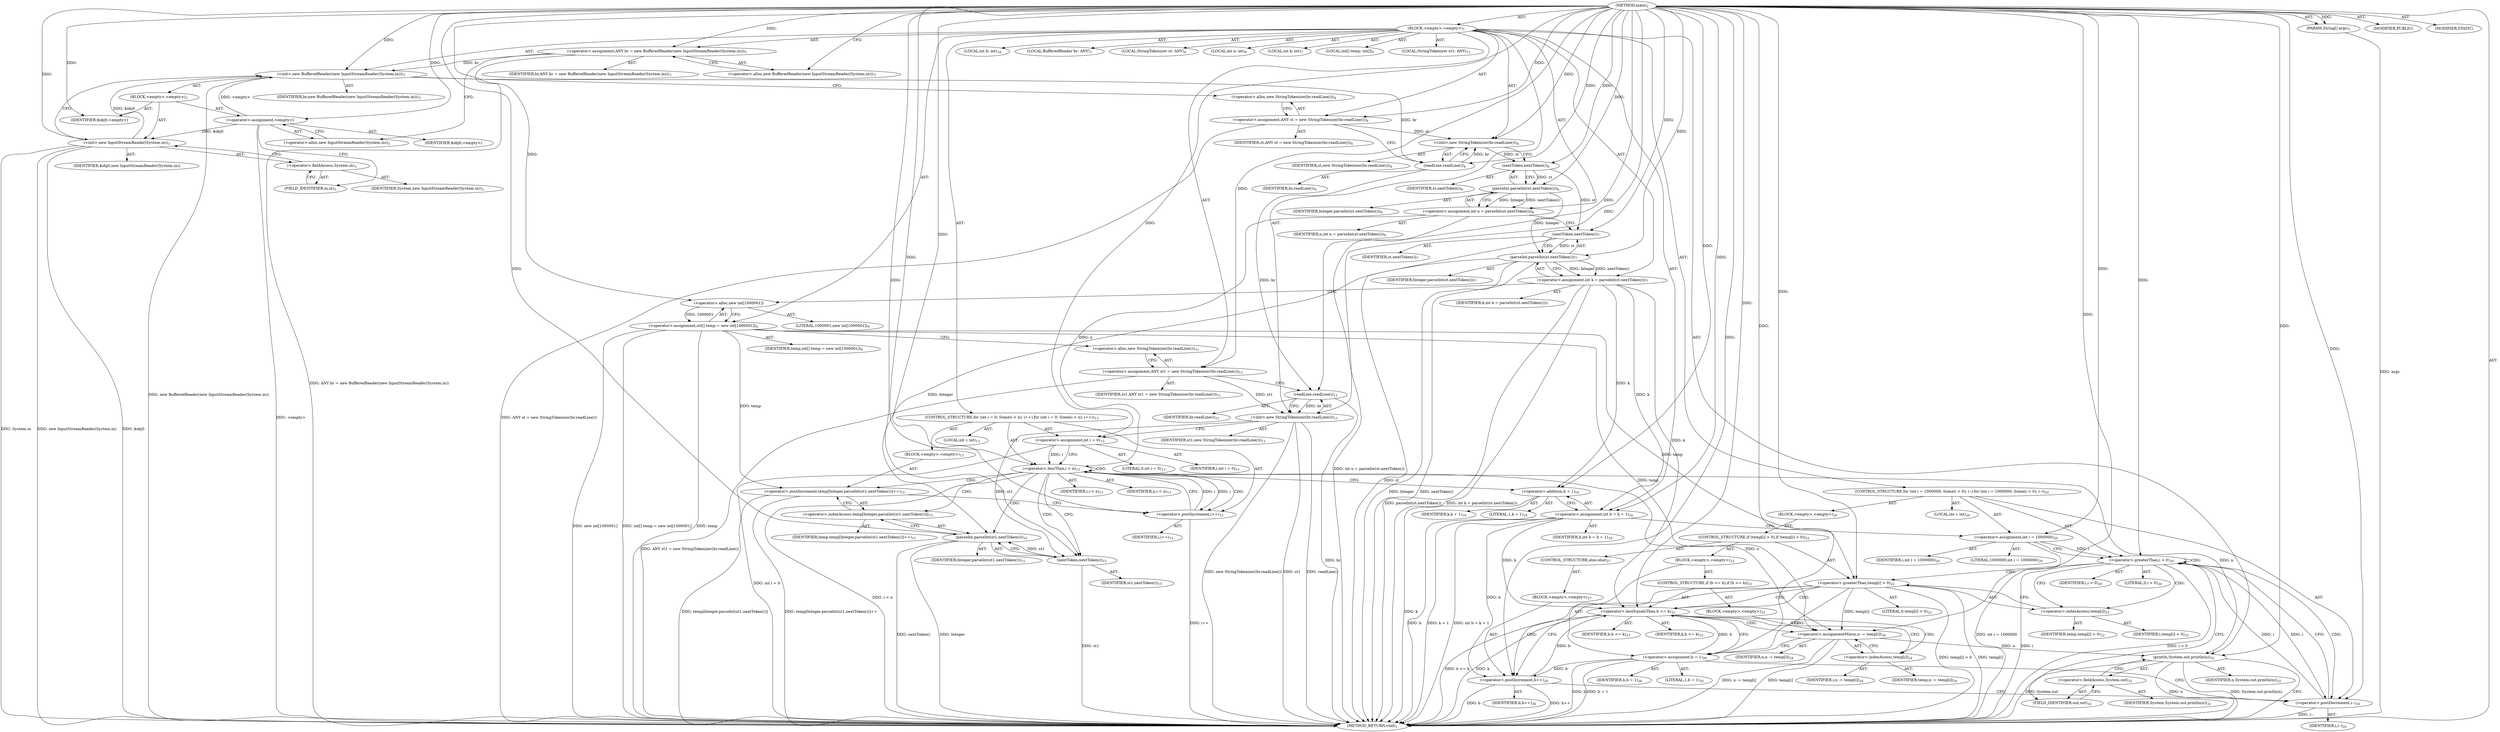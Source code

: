 digraph "main" {  
"23" [label = <(METHOD,main)<SUB>1</SUB>> ]
"24" [label = <(PARAM,String[] args)<SUB>1</SUB>> ]
"25" [label = <(BLOCK,&lt;empty&gt;,&lt;empty&gt;)<SUB>1</SUB>> ]
"4" [label = <(LOCAL,BufferedReader br: ANY)<SUB>3</SUB>> ]
"26" [label = <(&lt;operator&gt;.assignment,ANY br = new BufferedReader(new InputStreamReader(System.in)))<SUB>3</SUB>> ]
"27" [label = <(IDENTIFIER,br,ANY br = new BufferedReader(new InputStreamReader(System.in)))<SUB>3</SUB>> ]
"28" [label = <(&lt;operator&gt;.alloc,new BufferedReader(new InputStreamReader(System.in)))<SUB>3</SUB>> ]
"29" [label = <(&lt;init&gt;,new BufferedReader(new InputStreamReader(System.in)))<SUB>3</SUB>> ]
"3" [label = <(IDENTIFIER,br,new BufferedReader(new InputStreamReader(System.in)))<SUB>3</SUB>> ]
"30" [label = <(BLOCK,&lt;empty&gt;,&lt;empty&gt;)<SUB>3</SUB>> ]
"31" [label = <(&lt;operator&gt;.assignment,&lt;empty&gt;)> ]
"32" [label = <(IDENTIFIER,$obj0,&lt;empty&gt;)> ]
"33" [label = <(&lt;operator&gt;.alloc,new InputStreamReader(System.in))<SUB>3</SUB>> ]
"34" [label = <(&lt;init&gt;,new InputStreamReader(System.in))<SUB>3</SUB>> ]
"35" [label = <(IDENTIFIER,$obj0,new InputStreamReader(System.in))> ]
"36" [label = <(&lt;operator&gt;.fieldAccess,System.in)<SUB>3</SUB>> ]
"37" [label = <(IDENTIFIER,System,new InputStreamReader(System.in))<SUB>3</SUB>> ]
"38" [label = <(FIELD_IDENTIFIER,in,in)<SUB>3</SUB>> ]
"39" [label = <(IDENTIFIER,$obj0,&lt;empty&gt;)> ]
"6" [label = <(LOCAL,StringTokenizer st: ANY)<SUB>4</SUB>> ]
"40" [label = <(&lt;operator&gt;.assignment,ANY st = new StringTokenizer(br.readLine()))<SUB>4</SUB>> ]
"41" [label = <(IDENTIFIER,st,ANY st = new StringTokenizer(br.readLine()))<SUB>4</SUB>> ]
"42" [label = <(&lt;operator&gt;.alloc,new StringTokenizer(br.readLine()))<SUB>4</SUB>> ]
"43" [label = <(&lt;init&gt;,new StringTokenizer(br.readLine()))<SUB>4</SUB>> ]
"5" [label = <(IDENTIFIER,st,new StringTokenizer(br.readLine()))<SUB>4</SUB>> ]
"44" [label = <(readLine,readLine())<SUB>4</SUB>> ]
"45" [label = <(IDENTIFIER,br,readLine())<SUB>4</SUB>> ]
"46" [label = <(LOCAL,int n: int)<SUB>6</SUB>> ]
"47" [label = <(&lt;operator&gt;.assignment,int n = parseInt(st.nextToken()))<SUB>6</SUB>> ]
"48" [label = <(IDENTIFIER,n,int n = parseInt(st.nextToken()))<SUB>6</SUB>> ]
"49" [label = <(parseInt,parseInt(st.nextToken()))<SUB>6</SUB>> ]
"50" [label = <(IDENTIFIER,Integer,parseInt(st.nextToken()))<SUB>6</SUB>> ]
"51" [label = <(nextToken,nextToken())<SUB>6</SUB>> ]
"52" [label = <(IDENTIFIER,st,nextToken())<SUB>6</SUB>> ]
"53" [label = <(LOCAL,int k: int)<SUB>7</SUB>> ]
"54" [label = <(&lt;operator&gt;.assignment,int k = parseInt(st.nextToken()))<SUB>7</SUB>> ]
"55" [label = <(IDENTIFIER,k,int k = parseInt(st.nextToken()))<SUB>7</SUB>> ]
"56" [label = <(parseInt,parseInt(st.nextToken()))<SUB>7</SUB>> ]
"57" [label = <(IDENTIFIER,Integer,parseInt(st.nextToken()))<SUB>7</SUB>> ]
"58" [label = <(nextToken,nextToken())<SUB>7</SUB>> ]
"59" [label = <(IDENTIFIER,st,nextToken())<SUB>7</SUB>> ]
"60" [label = <(LOCAL,int[] temp: int[])<SUB>9</SUB>> ]
"61" [label = <(&lt;operator&gt;.assignment,int[] temp = new int[1000001])<SUB>9</SUB>> ]
"62" [label = <(IDENTIFIER,temp,int[] temp = new int[1000001])<SUB>9</SUB>> ]
"63" [label = <(&lt;operator&gt;.alloc,new int[1000001])> ]
"64" [label = <(LITERAL,1000001,new int[1000001])<SUB>9</SUB>> ]
"8" [label = <(LOCAL,StringTokenizer st1: ANY)<SUB>11</SUB>> ]
"65" [label = <(&lt;operator&gt;.assignment,ANY st1 = new StringTokenizer(br.readLine()))<SUB>11</SUB>> ]
"66" [label = <(IDENTIFIER,st1,ANY st1 = new StringTokenizer(br.readLine()))<SUB>11</SUB>> ]
"67" [label = <(&lt;operator&gt;.alloc,new StringTokenizer(br.readLine()))<SUB>11</SUB>> ]
"68" [label = <(&lt;init&gt;,new StringTokenizer(br.readLine()))<SUB>11</SUB>> ]
"7" [label = <(IDENTIFIER,st1,new StringTokenizer(br.readLine()))<SUB>11</SUB>> ]
"69" [label = <(readLine,readLine())<SUB>11</SUB>> ]
"70" [label = <(IDENTIFIER,br,readLine())<SUB>11</SUB>> ]
"71" [label = <(CONTROL_STRUCTURE,for (int i = 0; Some(i &lt; n); i++),for (int i = 0; Some(i &lt; n); i++))<SUB>13</SUB>> ]
"72" [label = <(LOCAL,int i: int)<SUB>13</SUB>> ]
"73" [label = <(&lt;operator&gt;.assignment,int i = 0)<SUB>13</SUB>> ]
"74" [label = <(IDENTIFIER,i,int i = 0)<SUB>13</SUB>> ]
"75" [label = <(LITERAL,0,int i = 0)<SUB>13</SUB>> ]
"76" [label = <(&lt;operator&gt;.lessThan,i &lt; n)<SUB>13</SUB>> ]
"77" [label = <(IDENTIFIER,i,i &lt; n)<SUB>13</SUB>> ]
"78" [label = <(IDENTIFIER,n,i &lt; n)<SUB>13</SUB>> ]
"79" [label = <(&lt;operator&gt;.postIncrement,i++)<SUB>13</SUB>> ]
"80" [label = <(IDENTIFIER,i,i++)<SUB>13</SUB>> ]
"81" [label = <(BLOCK,&lt;empty&gt;,&lt;empty&gt;)<SUB>13</SUB>> ]
"82" [label = <(&lt;operator&gt;.postIncrement,temp[Integer.parseInt(st1.nextToken())]++)<SUB>15</SUB>> ]
"83" [label = <(&lt;operator&gt;.indexAccess,temp[Integer.parseInt(st1.nextToken())])<SUB>15</SUB>> ]
"84" [label = <(IDENTIFIER,temp,temp[Integer.parseInt(st1.nextToken())]++)<SUB>15</SUB>> ]
"85" [label = <(parseInt,parseInt(st1.nextToken()))<SUB>15</SUB>> ]
"86" [label = <(IDENTIFIER,Integer,parseInt(st1.nextToken()))<SUB>15</SUB>> ]
"87" [label = <(nextToken,nextToken())<SUB>15</SUB>> ]
"88" [label = <(IDENTIFIER,st1,nextToken())<SUB>15</SUB>> ]
"89" [label = <(LOCAL,int b: int)<SUB>18</SUB>> ]
"90" [label = <(&lt;operator&gt;.assignment,int b = k + 1)<SUB>18</SUB>> ]
"91" [label = <(IDENTIFIER,b,int b = k + 1)<SUB>18</SUB>> ]
"92" [label = <(&lt;operator&gt;.addition,k + 1)<SUB>18</SUB>> ]
"93" [label = <(IDENTIFIER,k,k + 1)<SUB>18</SUB>> ]
"94" [label = <(LITERAL,1,k + 1)<SUB>18</SUB>> ]
"95" [label = <(CONTROL_STRUCTURE,for (int i = 1000000; Some(i &gt; 0); i--),for (int i = 1000000; Some(i &gt; 0); i--))<SUB>20</SUB>> ]
"96" [label = <(LOCAL,int i: int)<SUB>20</SUB>> ]
"97" [label = <(&lt;operator&gt;.assignment,int i = 1000000)<SUB>20</SUB>> ]
"98" [label = <(IDENTIFIER,i,int i = 1000000)<SUB>20</SUB>> ]
"99" [label = <(LITERAL,1000000,int i = 1000000)<SUB>20</SUB>> ]
"100" [label = <(&lt;operator&gt;.greaterThan,i &gt; 0)<SUB>20</SUB>> ]
"101" [label = <(IDENTIFIER,i,i &gt; 0)<SUB>20</SUB>> ]
"102" [label = <(LITERAL,0,i &gt; 0)<SUB>20</SUB>> ]
"103" [label = <(&lt;operator&gt;.postDecrement,i--)<SUB>20</SUB>> ]
"104" [label = <(IDENTIFIER,i,i--)<SUB>20</SUB>> ]
"105" [label = <(BLOCK,&lt;empty&gt;,&lt;empty&gt;)<SUB>20</SUB>> ]
"106" [label = <(CONTROL_STRUCTURE,if (temp[i] &gt; 0),if (temp[i] &gt; 0))<SUB>22</SUB>> ]
"107" [label = <(&lt;operator&gt;.greaterThan,temp[i] &gt; 0)<SUB>22</SUB>> ]
"108" [label = <(&lt;operator&gt;.indexAccess,temp[i])<SUB>22</SUB>> ]
"109" [label = <(IDENTIFIER,temp,temp[i] &gt; 0)<SUB>22</SUB>> ]
"110" [label = <(IDENTIFIER,i,temp[i] &gt; 0)<SUB>22</SUB>> ]
"111" [label = <(LITERAL,0,temp[i] &gt; 0)<SUB>22</SUB>> ]
"112" [label = <(BLOCK,&lt;empty&gt;,&lt;empty&gt;)<SUB>22</SUB>> ]
"113" [label = <(CONTROL_STRUCTURE,if (b &lt;= k),if (b &lt;= k))<SUB>23</SUB>> ]
"114" [label = <(&lt;operator&gt;.lessEqualsThan,b &lt;= k)<SUB>23</SUB>> ]
"115" [label = <(IDENTIFIER,b,b &lt;= k)<SUB>23</SUB>> ]
"116" [label = <(IDENTIFIER,k,b &lt;= k)<SUB>23</SUB>> ]
"117" [label = <(BLOCK,&lt;empty&gt;,&lt;empty&gt;)<SUB>23</SUB>> ]
"118" [label = <(&lt;operator&gt;.assignmentMinus,n -= temp[i])<SUB>24</SUB>> ]
"119" [label = <(IDENTIFIER,n,n -= temp[i])<SUB>24</SUB>> ]
"120" [label = <(&lt;operator&gt;.indexAccess,temp[i])<SUB>24</SUB>> ]
"121" [label = <(IDENTIFIER,temp,n -= temp[i])<SUB>24</SUB>> ]
"122" [label = <(IDENTIFIER,i,n -= temp[i])<SUB>24</SUB>> ]
"123" [label = <(&lt;operator&gt;.assignment,b = 1)<SUB>26</SUB>> ]
"124" [label = <(IDENTIFIER,b,b = 1)<SUB>26</SUB>> ]
"125" [label = <(LITERAL,1,b = 1)<SUB>26</SUB>> ]
"126" [label = <(CONTROL_STRUCTURE,else,else)<SUB>27</SUB>> ]
"127" [label = <(BLOCK,&lt;empty&gt;,&lt;empty&gt;)<SUB>27</SUB>> ]
"128" [label = <(&lt;operator&gt;.postIncrement,b++)<SUB>28</SUB>> ]
"129" [label = <(IDENTIFIER,b,b++)<SUB>28</SUB>> ]
"130" [label = <(println,System.out.println(n))<SUB>32</SUB>> ]
"131" [label = <(&lt;operator&gt;.fieldAccess,System.out)<SUB>32</SUB>> ]
"132" [label = <(IDENTIFIER,System,System.out.println(n))<SUB>32</SUB>> ]
"133" [label = <(FIELD_IDENTIFIER,out,out)<SUB>32</SUB>> ]
"134" [label = <(IDENTIFIER,n,System.out.println(n))<SUB>32</SUB>> ]
"135" [label = <(MODIFIER,PUBLIC)> ]
"136" [label = <(MODIFIER,STATIC)> ]
"137" [label = <(METHOD_RETURN,void)<SUB>1</SUB>> ]
  "23" -> "24"  [ label = "AST: "] 
  "23" -> "25"  [ label = "AST: "] 
  "23" -> "135"  [ label = "AST: "] 
  "23" -> "136"  [ label = "AST: "] 
  "23" -> "137"  [ label = "AST: "] 
  "25" -> "4"  [ label = "AST: "] 
  "25" -> "26"  [ label = "AST: "] 
  "25" -> "29"  [ label = "AST: "] 
  "25" -> "6"  [ label = "AST: "] 
  "25" -> "40"  [ label = "AST: "] 
  "25" -> "43"  [ label = "AST: "] 
  "25" -> "46"  [ label = "AST: "] 
  "25" -> "47"  [ label = "AST: "] 
  "25" -> "53"  [ label = "AST: "] 
  "25" -> "54"  [ label = "AST: "] 
  "25" -> "60"  [ label = "AST: "] 
  "25" -> "61"  [ label = "AST: "] 
  "25" -> "8"  [ label = "AST: "] 
  "25" -> "65"  [ label = "AST: "] 
  "25" -> "68"  [ label = "AST: "] 
  "25" -> "71"  [ label = "AST: "] 
  "25" -> "89"  [ label = "AST: "] 
  "25" -> "90"  [ label = "AST: "] 
  "25" -> "95"  [ label = "AST: "] 
  "25" -> "130"  [ label = "AST: "] 
  "26" -> "27"  [ label = "AST: "] 
  "26" -> "28"  [ label = "AST: "] 
  "29" -> "3"  [ label = "AST: "] 
  "29" -> "30"  [ label = "AST: "] 
  "30" -> "31"  [ label = "AST: "] 
  "30" -> "34"  [ label = "AST: "] 
  "30" -> "39"  [ label = "AST: "] 
  "31" -> "32"  [ label = "AST: "] 
  "31" -> "33"  [ label = "AST: "] 
  "34" -> "35"  [ label = "AST: "] 
  "34" -> "36"  [ label = "AST: "] 
  "36" -> "37"  [ label = "AST: "] 
  "36" -> "38"  [ label = "AST: "] 
  "40" -> "41"  [ label = "AST: "] 
  "40" -> "42"  [ label = "AST: "] 
  "43" -> "5"  [ label = "AST: "] 
  "43" -> "44"  [ label = "AST: "] 
  "44" -> "45"  [ label = "AST: "] 
  "47" -> "48"  [ label = "AST: "] 
  "47" -> "49"  [ label = "AST: "] 
  "49" -> "50"  [ label = "AST: "] 
  "49" -> "51"  [ label = "AST: "] 
  "51" -> "52"  [ label = "AST: "] 
  "54" -> "55"  [ label = "AST: "] 
  "54" -> "56"  [ label = "AST: "] 
  "56" -> "57"  [ label = "AST: "] 
  "56" -> "58"  [ label = "AST: "] 
  "58" -> "59"  [ label = "AST: "] 
  "61" -> "62"  [ label = "AST: "] 
  "61" -> "63"  [ label = "AST: "] 
  "63" -> "64"  [ label = "AST: "] 
  "65" -> "66"  [ label = "AST: "] 
  "65" -> "67"  [ label = "AST: "] 
  "68" -> "7"  [ label = "AST: "] 
  "68" -> "69"  [ label = "AST: "] 
  "69" -> "70"  [ label = "AST: "] 
  "71" -> "72"  [ label = "AST: "] 
  "71" -> "73"  [ label = "AST: "] 
  "71" -> "76"  [ label = "AST: "] 
  "71" -> "79"  [ label = "AST: "] 
  "71" -> "81"  [ label = "AST: "] 
  "73" -> "74"  [ label = "AST: "] 
  "73" -> "75"  [ label = "AST: "] 
  "76" -> "77"  [ label = "AST: "] 
  "76" -> "78"  [ label = "AST: "] 
  "79" -> "80"  [ label = "AST: "] 
  "81" -> "82"  [ label = "AST: "] 
  "82" -> "83"  [ label = "AST: "] 
  "83" -> "84"  [ label = "AST: "] 
  "83" -> "85"  [ label = "AST: "] 
  "85" -> "86"  [ label = "AST: "] 
  "85" -> "87"  [ label = "AST: "] 
  "87" -> "88"  [ label = "AST: "] 
  "90" -> "91"  [ label = "AST: "] 
  "90" -> "92"  [ label = "AST: "] 
  "92" -> "93"  [ label = "AST: "] 
  "92" -> "94"  [ label = "AST: "] 
  "95" -> "96"  [ label = "AST: "] 
  "95" -> "97"  [ label = "AST: "] 
  "95" -> "100"  [ label = "AST: "] 
  "95" -> "103"  [ label = "AST: "] 
  "95" -> "105"  [ label = "AST: "] 
  "97" -> "98"  [ label = "AST: "] 
  "97" -> "99"  [ label = "AST: "] 
  "100" -> "101"  [ label = "AST: "] 
  "100" -> "102"  [ label = "AST: "] 
  "103" -> "104"  [ label = "AST: "] 
  "105" -> "106"  [ label = "AST: "] 
  "106" -> "107"  [ label = "AST: "] 
  "106" -> "112"  [ label = "AST: "] 
  "106" -> "126"  [ label = "AST: "] 
  "107" -> "108"  [ label = "AST: "] 
  "107" -> "111"  [ label = "AST: "] 
  "108" -> "109"  [ label = "AST: "] 
  "108" -> "110"  [ label = "AST: "] 
  "112" -> "113"  [ label = "AST: "] 
  "112" -> "123"  [ label = "AST: "] 
  "113" -> "114"  [ label = "AST: "] 
  "113" -> "117"  [ label = "AST: "] 
  "114" -> "115"  [ label = "AST: "] 
  "114" -> "116"  [ label = "AST: "] 
  "117" -> "118"  [ label = "AST: "] 
  "118" -> "119"  [ label = "AST: "] 
  "118" -> "120"  [ label = "AST: "] 
  "120" -> "121"  [ label = "AST: "] 
  "120" -> "122"  [ label = "AST: "] 
  "123" -> "124"  [ label = "AST: "] 
  "123" -> "125"  [ label = "AST: "] 
  "126" -> "127"  [ label = "AST: "] 
  "127" -> "128"  [ label = "AST: "] 
  "128" -> "129"  [ label = "AST: "] 
  "130" -> "131"  [ label = "AST: "] 
  "130" -> "134"  [ label = "AST: "] 
  "131" -> "132"  [ label = "AST: "] 
  "131" -> "133"  [ label = "AST: "] 
  "26" -> "33"  [ label = "CFG: "] 
  "29" -> "42"  [ label = "CFG: "] 
  "40" -> "44"  [ label = "CFG: "] 
  "43" -> "51"  [ label = "CFG: "] 
  "47" -> "58"  [ label = "CFG: "] 
  "54" -> "63"  [ label = "CFG: "] 
  "61" -> "67"  [ label = "CFG: "] 
  "65" -> "69"  [ label = "CFG: "] 
  "68" -> "73"  [ label = "CFG: "] 
  "90" -> "97"  [ label = "CFG: "] 
  "130" -> "137"  [ label = "CFG: "] 
  "28" -> "26"  [ label = "CFG: "] 
  "42" -> "40"  [ label = "CFG: "] 
  "44" -> "43"  [ label = "CFG: "] 
  "49" -> "47"  [ label = "CFG: "] 
  "56" -> "54"  [ label = "CFG: "] 
  "63" -> "61"  [ label = "CFG: "] 
  "67" -> "65"  [ label = "CFG: "] 
  "69" -> "68"  [ label = "CFG: "] 
  "73" -> "76"  [ label = "CFG: "] 
  "76" -> "87"  [ label = "CFG: "] 
  "76" -> "92"  [ label = "CFG: "] 
  "79" -> "76"  [ label = "CFG: "] 
  "92" -> "90"  [ label = "CFG: "] 
  "97" -> "100"  [ label = "CFG: "] 
  "100" -> "108"  [ label = "CFG: "] 
  "100" -> "133"  [ label = "CFG: "] 
  "103" -> "100"  [ label = "CFG: "] 
  "131" -> "130"  [ label = "CFG: "] 
  "31" -> "38"  [ label = "CFG: "] 
  "34" -> "29"  [ label = "CFG: "] 
  "51" -> "49"  [ label = "CFG: "] 
  "58" -> "56"  [ label = "CFG: "] 
  "82" -> "79"  [ label = "CFG: "] 
  "133" -> "131"  [ label = "CFG: "] 
  "33" -> "31"  [ label = "CFG: "] 
  "36" -> "34"  [ label = "CFG: "] 
  "83" -> "82"  [ label = "CFG: "] 
  "107" -> "114"  [ label = "CFG: "] 
  "107" -> "128"  [ label = "CFG: "] 
  "38" -> "36"  [ label = "CFG: "] 
  "85" -> "83"  [ label = "CFG: "] 
  "108" -> "107"  [ label = "CFG: "] 
  "123" -> "103"  [ label = "CFG: "] 
  "87" -> "85"  [ label = "CFG: "] 
  "114" -> "120"  [ label = "CFG: "] 
  "114" -> "123"  [ label = "CFG: "] 
  "128" -> "103"  [ label = "CFG: "] 
  "118" -> "123"  [ label = "CFG: "] 
  "120" -> "118"  [ label = "CFG: "] 
  "23" -> "28"  [ label = "CFG: "] 
  "24" -> "137"  [ label = "DDG: args"] 
  "26" -> "137"  [ label = "DDG: ANY br = new BufferedReader(new InputStreamReader(System.in))"] 
  "31" -> "137"  [ label = "DDG: &lt;empty&gt;"] 
  "34" -> "137"  [ label = "DDG: $obj0"] 
  "34" -> "137"  [ label = "DDG: System.in"] 
  "34" -> "137"  [ label = "DDG: new InputStreamReader(System.in)"] 
  "29" -> "137"  [ label = "DDG: new BufferedReader(new InputStreamReader(System.in))"] 
  "40" -> "137"  [ label = "DDG: ANY st = new StringTokenizer(br.readLine())"] 
  "47" -> "137"  [ label = "DDG: int n = parseInt(st.nextToken())"] 
  "56" -> "137"  [ label = "DDG: Integer"] 
  "58" -> "137"  [ label = "DDG: st"] 
  "56" -> "137"  [ label = "DDG: nextToken()"] 
  "54" -> "137"  [ label = "DDG: parseInt(st.nextToken())"] 
  "54" -> "137"  [ label = "DDG: int k = parseInt(st.nextToken())"] 
  "61" -> "137"  [ label = "DDG: temp"] 
  "61" -> "137"  [ label = "DDG: new int[1000001]"] 
  "61" -> "137"  [ label = "DDG: int[] temp = new int[1000001]"] 
  "65" -> "137"  [ label = "DDG: ANY st1 = new StringTokenizer(br.readLine())"] 
  "68" -> "137"  [ label = "DDG: st1"] 
  "69" -> "137"  [ label = "DDG: br"] 
  "68" -> "137"  [ label = "DDG: readLine()"] 
  "68" -> "137"  [ label = "DDG: new StringTokenizer(br.readLine())"] 
  "73" -> "137"  [ label = "DDG: int i = 0"] 
  "76" -> "137"  [ label = "DDG: i &lt; n"] 
  "90" -> "137"  [ label = "DDG: b"] 
  "92" -> "137"  [ label = "DDG: k"] 
  "90" -> "137"  [ label = "DDG: k + 1"] 
  "90" -> "137"  [ label = "DDG: int b = k + 1"] 
  "97" -> "137"  [ label = "DDG: int i = 1000000"] 
  "100" -> "137"  [ label = "DDG: i"] 
  "100" -> "137"  [ label = "DDG: i &gt; 0"] 
  "130" -> "137"  [ label = "DDG: System.out"] 
  "130" -> "137"  [ label = "DDG: n"] 
  "130" -> "137"  [ label = "DDG: System.out.println(n)"] 
  "107" -> "137"  [ label = "DDG: temp[i]"] 
  "107" -> "137"  [ label = "DDG: temp[i] &gt; 0"] 
  "128" -> "137"  [ label = "DDG: b"] 
  "128" -> "137"  [ label = "DDG: b++"] 
  "114" -> "137"  [ label = "DDG: k"] 
  "114" -> "137"  [ label = "DDG: b &lt;= k"] 
  "118" -> "137"  [ label = "DDG: temp[i]"] 
  "118" -> "137"  [ label = "DDG: n -= temp[i]"] 
  "123" -> "137"  [ label = "DDG: b"] 
  "123" -> "137"  [ label = "DDG: b = 1"] 
  "103" -> "137"  [ label = "DDG: i--"] 
  "85" -> "137"  [ label = "DDG: Integer"] 
  "87" -> "137"  [ label = "DDG: st1"] 
  "85" -> "137"  [ label = "DDG: nextToken()"] 
  "82" -> "137"  [ label = "DDG: temp[Integer.parseInt(st1.nextToken())]"] 
  "82" -> "137"  [ label = "DDG: temp[Integer.parseInt(st1.nextToken())]++"] 
  "79" -> "137"  [ label = "DDG: i++"] 
  "23" -> "24"  [ label = "DDG: "] 
  "23" -> "26"  [ label = "DDG: "] 
  "23" -> "40"  [ label = "DDG: "] 
  "49" -> "47"  [ label = "DDG: Integer"] 
  "49" -> "47"  [ label = "DDG: nextToken()"] 
  "56" -> "54"  [ label = "DDG: Integer"] 
  "56" -> "54"  [ label = "DDG: nextToken()"] 
  "63" -> "61"  [ label = "DDG: 1000001"] 
  "23" -> "65"  [ label = "DDG: "] 
  "54" -> "90"  [ label = "DDG: k"] 
  "23" -> "90"  [ label = "DDG: "] 
  "26" -> "29"  [ label = "DDG: br"] 
  "23" -> "29"  [ label = "DDG: "] 
  "31" -> "29"  [ label = "DDG: &lt;empty&gt;"] 
  "34" -> "29"  [ label = "DDG: $obj0"] 
  "40" -> "43"  [ label = "DDG: st"] 
  "23" -> "43"  [ label = "DDG: "] 
  "44" -> "43"  [ label = "DDG: br"] 
  "65" -> "68"  [ label = "DDG: st1"] 
  "23" -> "68"  [ label = "DDG: "] 
  "69" -> "68"  [ label = "DDG: br"] 
  "23" -> "73"  [ label = "DDG: "] 
  "23" -> "97"  [ label = "DDG: "] 
  "76" -> "130"  [ label = "DDG: n"] 
  "118" -> "130"  [ label = "DDG: n"] 
  "23" -> "130"  [ label = "DDG: "] 
  "23" -> "31"  [ label = "DDG: "] 
  "23" -> "39"  [ label = "DDG: "] 
  "29" -> "44"  [ label = "DDG: br"] 
  "23" -> "44"  [ label = "DDG: "] 
  "23" -> "49"  [ label = "DDG: "] 
  "51" -> "49"  [ label = "DDG: st"] 
  "49" -> "56"  [ label = "DDG: Integer"] 
  "23" -> "56"  [ label = "DDG: "] 
  "58" -> "56"  [ label = "DDG: st"] 
  "23" -> "63"  [ label = "DDG: "] 
  "44" -> "69"  [ label = "DDG: br"] 
  "23" -> "69"  [ label = "DDG: "] 
  "73" -> "76"  [ label = "DDG: i"] 
  "79" -> "76"  [ label = "DDG: i"] 
  "23" -> "76"  [ label = "DDG: "] 
  "47" -> "76"  [ label = "DDG: n"] 
  "76" -> "79"  [ label = "DDG: i"] 
  "23" -> "79"  [ label = "DDG: "] 
  "54" -> "92"  [ label = "DDG: k"] 
  "23" -> "92"  [ label = "DDG: "] 
  "97" -> "100"  [ label = "DDG: i"] 
  "103" -> "100"  [ label = "DDG: i"] 
  "23" -> "100"  [ label = "DDG: "] 
  "100" -> "103"  [ label = "DDG: i"] 
  "23" -> "103"  [ label = "DDG: "] 
  "31" -> "34"  [ label = "DDG: $obj0"] 
  "23" -> "34"  [ label = "DDG: "] 
  "43" -> "51"  [ label = "DDG: st"] 
  "23" -> "51"  [ label = "DDG: "] 
  "51" -> "58"  [ label = "DDG: st"] 
  "23" -> "58"  [ label = "DDG: "] 
  "61" -> "82"  [ label = "DDG: temp"] 
  "61" -> "107"  [ label = "DDG: temp"] 
  "23" -> "107"  [ label = "DDG: "] 
  "23" -> "123"  [ label = "DDG: "] 
  "56" -> "85"  [ label = "DDG: Integer"] 
  "23" -> "85"  [ label = "DDG: "] 
  "87" -> "85"  [ label = "DDG: st1"] 
  "68" -> "87"  [ label = "DDG: st1"] 
  "23" -> "87"  [ label = "DDG: "] 
  "90" -> "114"  [ label = "DDG: b"] 
  "128" -> "114"  [ label = "DDG: b"] 
  "123" -> "114"  [ label = "DDG: b"] 
  "23" -> "114"  [ label = "DDG: "] 
  "54" -> "114"  [ label = "DDG: k"] 
  "61" -> "118"  [ label = "DDG: temp"] 
  "107" -> "118"  [ label = "DDG: temp[i]"] 
  "90" -> "128"  [ label = "DDG: b"] 
  "123" -> "128"  [ label = "DDG: b"] 
  "23" -> "128"  [ label = "DDG: "] 
  "76" -> "118"  [ label = "DDG: n"] 
  "23" -> "118"  [ label = "DDG: "] 
  "76" -> "83"  [ label = "CDG: "] 
  "76" -> "85"  [ label = "CDG: "] 
  "76" -> "76"  [ label = "CDG: "] 
  "76" -> "87"  [ label = "CDG: "] 
  "76" -> "82"  [ label = "CDG: "] 
  "76" -> "79"  [ label = "CDG: "] 
  "100" -> "107"  [ label = "CDG: "] 
  "100" -> "100"  [ label = "CDG: "] 
  "100" -> "103"  [ label = "CDG: "] 
  "100" -> "108"  [ label = "CDG: "] 
  "107" -> "128"  [ label = "CDG: "] 
  "107" -> "114"  [ label = "CDG: "] 
  "107" -> "123"  [ label = "CDG: "] 
  "114" -> "120"  [ label = "CDG: "] 
  "114" -> "118"  [ label = "CDG: "] 
}
